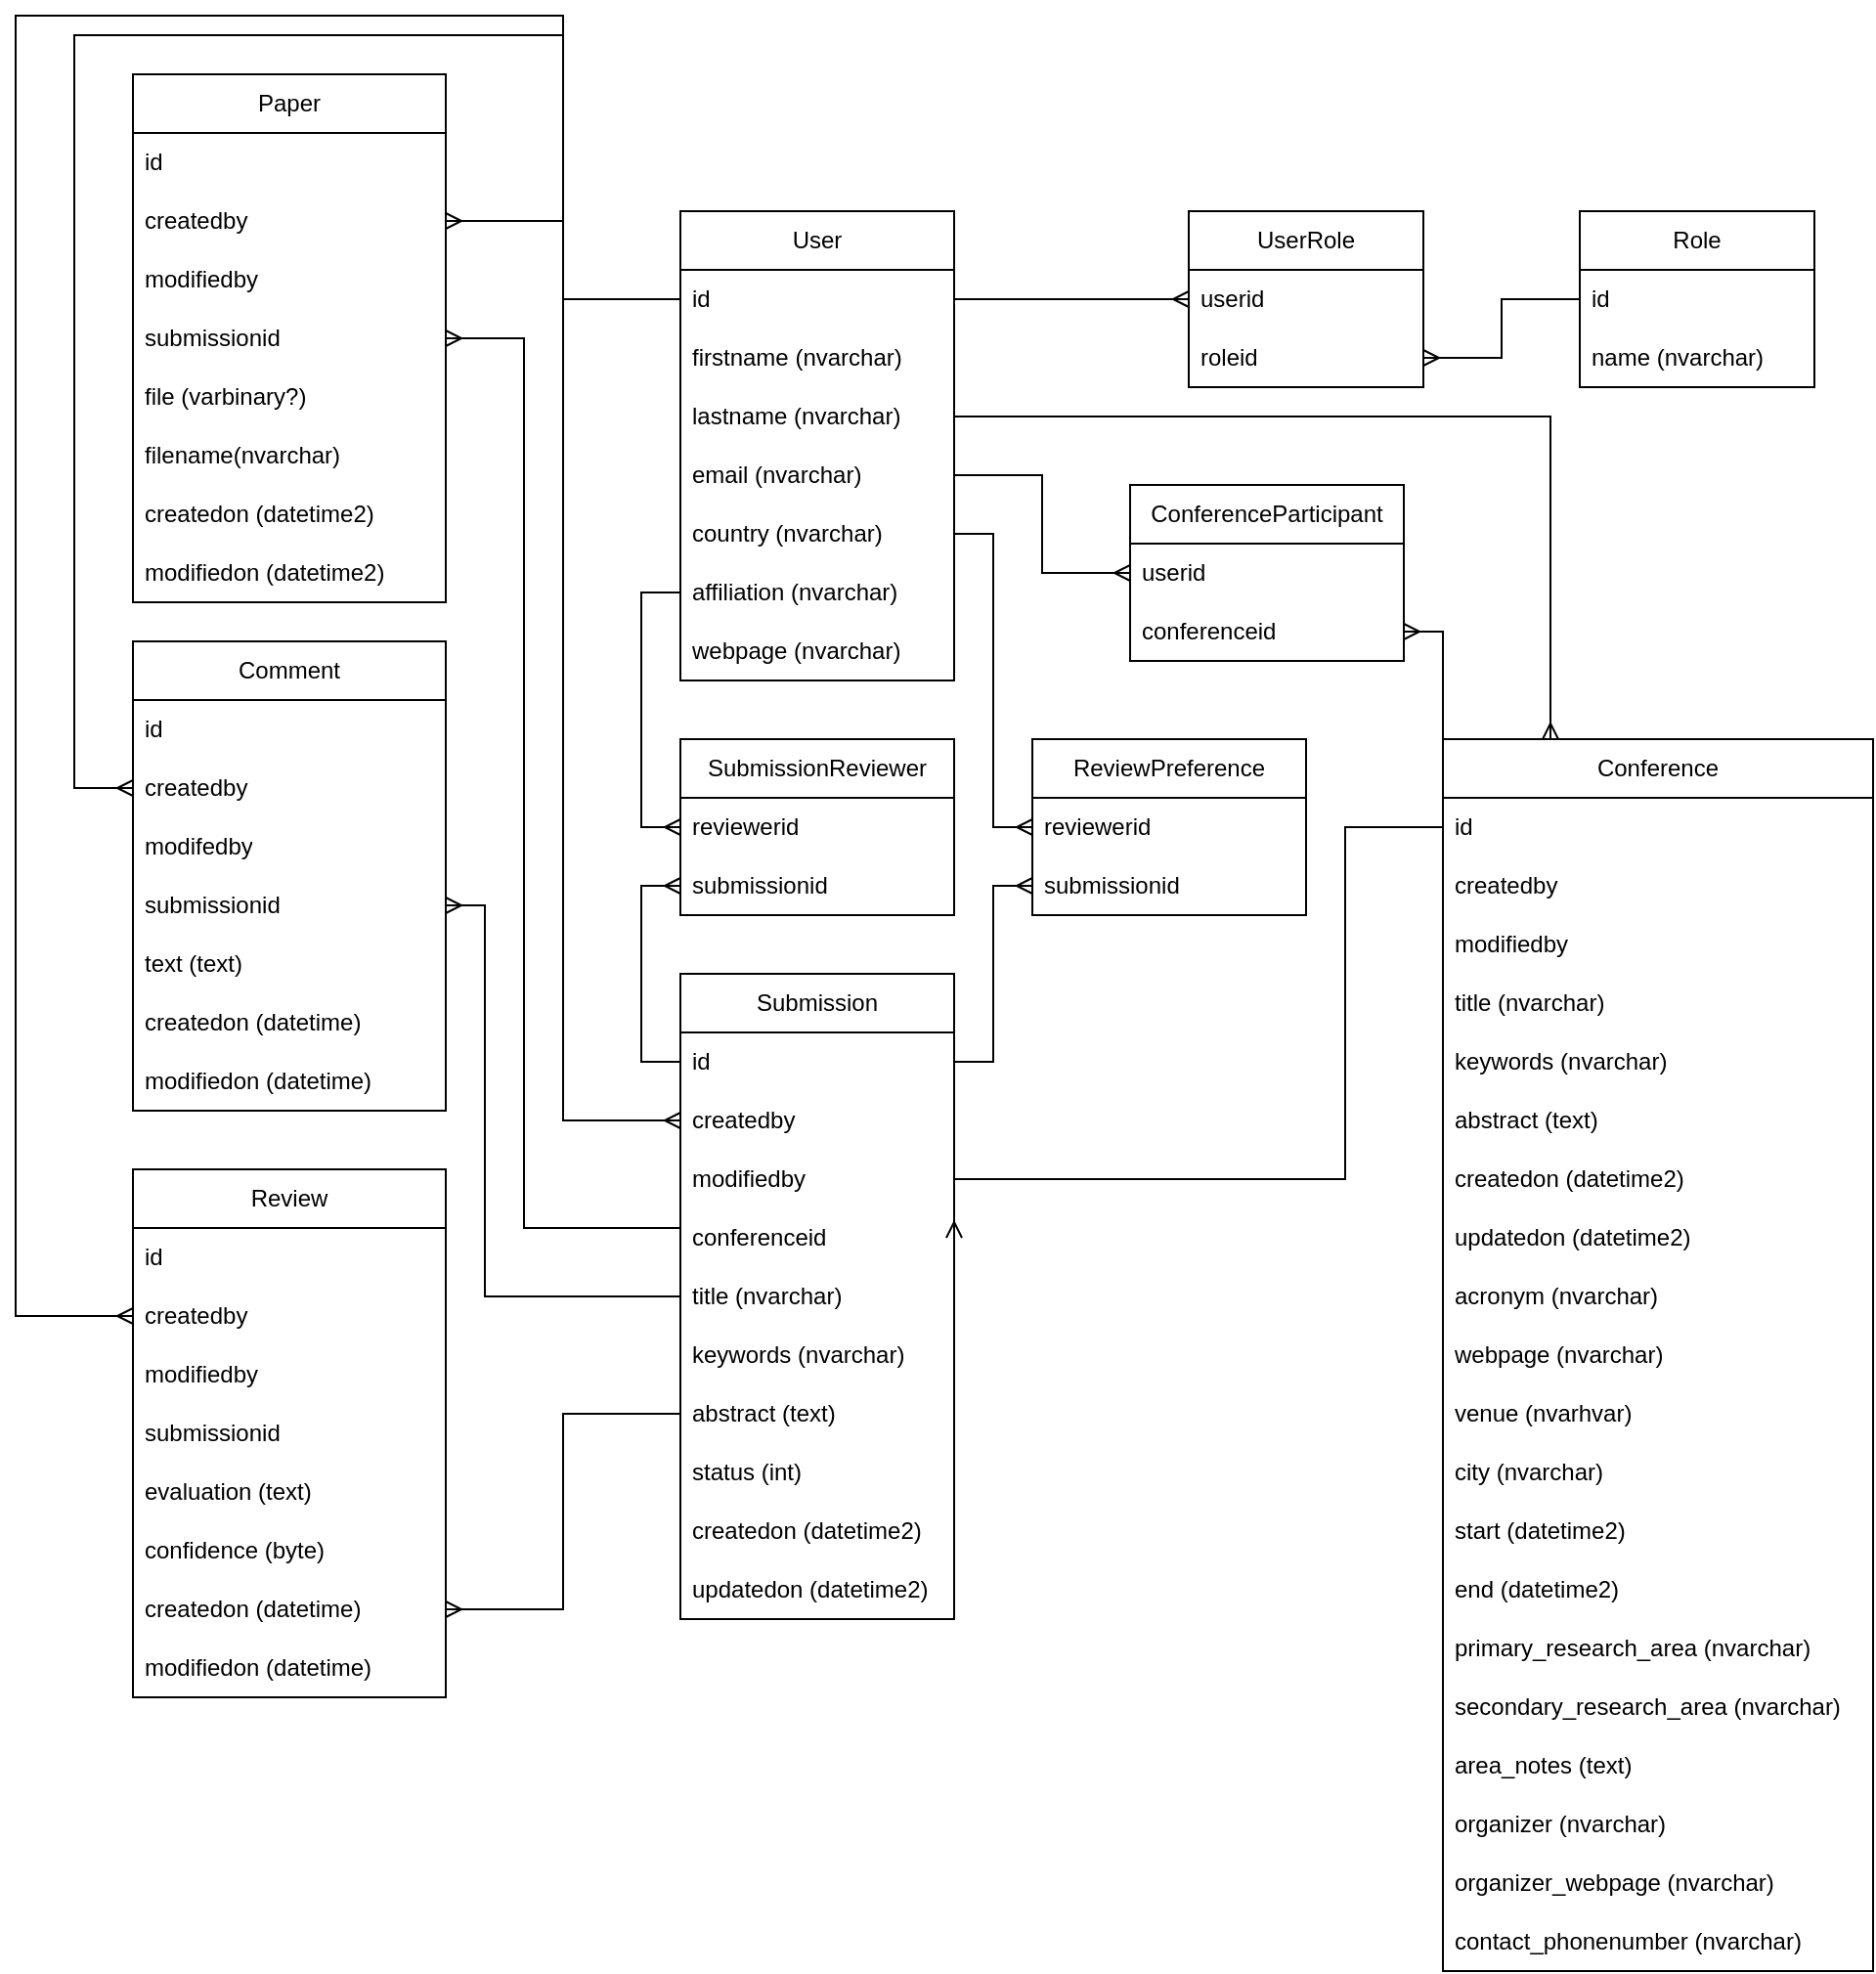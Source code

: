 <mxfile version="20.8.16" type="device"><diagram name="Страница 1" id="eE0J4DyzDair_mrawkdl"><mxGraphModel dx="2261" dy="854" grid="1" gridSize="10" guides="1" tooltips="1" connect="1" arrows="1" fold="1" page="1" pageScale="1" pageWidth="827" pageHeight="1169" math="0" shadow="0"><root><mxCell id="0"/><mxCell id="1" parent="0"/><mxCell id="pvH5RelLwVhuhWycHFTl-91" style="edgeStyle=orthogonalEdgeStyle;rounded=0;orthogonalLoop=1;jettySize=auto;html=1;exitX=0;exitY=0.5;exitDx=0;exitDy=0;entryX=0;entryY=0.5;entryDx=0;entryDy=0;endArrow=ERmany;endFill=0;" parent="1" source="pvH5RelLwVhuhWycHFTl-34" target="pvH5RelLwVhuhWycHFTl-87" edge="1"><mxGeometry relative="1" as="geometry"><Array as="points"><mxPoint x="80" y="165"/><mxPoint x="80" y="20"/><mxPoint x="-200" y="20"/><mxPoint x="-200" y="685"/></Array></mxGeometry></mxCell><mxCell id="pvH5RelLwVhuhWycHFTl-111" style="edgeStyle=orthogonalEdgeStyle;rounded=0;orthogonalLoop=1;jettySize=auto;html=1;exitX=0;exitY=0.5;exitDx=0;exitDy=0;entryX=0;entryY=0.5;entryDx=0;entryDy=0;endArrow=ERmany;endFill=0;" parent="1" source="pvH5RelLwVhuhWycHFTl-34" target="pvH5RelLwVhuhWycHFTl-106" edge="1"><mxGeometry relative="1" as="geometry"><Array as="points"><mxPoint x="80" y="165"/><mxPoint x="80" y="30"/><mxPoint x="-170" y="30"/><mxPoint x="-170" y="415"/></Array></mxGeometry></mxCell><mxCell id="pvH5RelLwVhuhWycHFTl-33" value="User" style="swimlane;fontStyle=0;childLayout=stackLayout;horizontal=1;startSize=30;horizontalStack=0;resizeParent=1;resizeParentMax=0;resizeLast=0;collapsible=1;marginBottom=0;whiteSpace=wrap;html=1;" parent="1" vertex="1"><mxGeometry x="140" y="120" width="140" height="240" as="geometry"/></mxCell><mxCell id="pvH5RelLwVhuhWycHFTl-34" value="id" style="text;strokeColor=none;fillColor=none;align=left;verticalAlign=middle;spacingLeft=4;spacingRight=4;overflow=hidden;points=[[0,0.5],[1,0.5]];portConstraint=eastwest;rotatable=0;whiteSpace=wrap;html=1;" parent="pvH5RelLwVhuhWycHFTl-33" vertex="1"><mxGeometry y="30" width="140" height="30" as="geometry"/></mxCell><mxCell id="pvH5RelLwVhuhWycHFTl-35" value="firstname&lt;span style=&quot;white-space: pre;&quot;&gt; &lt;/span&gt;(nvarchar)" style="text;strokeColor=none;fillColor=none;align=left;verticalAlign=middle;spacingLeft=4;spacingRight=4;overflow=hidden;points=[[0,0.5],[1,0.5]];portConstraint=eastwest;rotatable=0;whiteSpace=wrap;html=1;" parent="pvH5RelLwVhuhWycHFTl-33" vertex="1"><mxGeometry y="60" width="140" height="30" as="geometry"/></mxCell><mxCell id="pvH5RelLwVhuhWycHFTl-38" value="lastname (nvarchar)" style="text;strokeColor=none;fillColor=none;align=left;verticalAlign=middle;spacingLeft=4;spacingRight=4;overflow=hidden;points=[[0,0.5],[1,0.5]];portConstraint=eastwest;rotatable=0;whiteSpace=wrap;html=1;" parent="pvH5RelLwVhuhWycHFTl-33" vertex="1"><mxGeometry y="90" width="140" height="30" as="geometry"/></mxCell><mxCell id="pvH5RelLwVhuhWycHFTl-36" value="email (nvarchar)" style="text;strokeColor=none;fillColor=none;align=left;verticalAlign=middle;spacingLeft=4;spacingRight=4;overflow=hidden;points=[[0,0.5],[1,0.5]];portConstraint=eastwest;rotatable=0;whiteSpace=wrap;html=1;" parent="pvH5RelLwVhuhWycHFTl-33" vertex="1"><mxGeometry y="120" width="140" height="30" as="geometry"/></mxCell><mxCell id="pvH5RelLwVhuhWycHFTl-39" value="country (nvarchar)" style="text;strokeColor=none;fillColor=none;align=left;verticalAlign=middle;spacingLeft=4;spacingRight=4;overflow=hidden;points=[[0,0.5],[1,0.5]];portConstraint=eastwest;rotatable=0;whiteSpace=wrap;html=1;" parent="pvH5RelLwVhuhWycHFTl-33" vertex="1"><mxGeometry y="150" width="140" height="30" as="geometry"/></mxCell><mxCell id="pvH5RelLwVhuhWycHFTl-40" value="affiliation (nvarchar)" style="text;strokeColor=none;fillColor=none;align=left;verticalAlign=middle;spacingLeft=4;spacingRight=4;overflow=hidden;points=[[0,0.5],[1,0.5]];portConstraint=eastwest;rotatable=0;whiteSpace=wrap;html=1;" parent="pvH5RelLwVhuhWycHFTl-33" vertex="1"><mxGeometry y="180" width="140" height="30" as="geometry"/></mxCell><mxCell id="pvH5RelLwVhuhWycHFTl-41" value="webpage (nvarchar)" style="text;strokeColor=none;fillColor=none;align=left;verticalAlign=middle;spacingLeft=4;spacingRight=4;overflow=hidden;points=[[0,0.5],[1,0.5]];portConstraint=eastwest;rotatable=0;whiteSpace=wrap;html=1;" parent="pvH5RelLwVhuhWycHFTl-33" vertex="1"><mxGeometry y="210" width="140" height="30" as="geometry"/></mxCell><mxCell id="pvH5RelLwVhuhWycHFTl-42" value="Role" style="swimlane;fontStyle=0;childLayout=stackLayout;horizontal=1;startSize=30;horizontalStack=0;resizeParent=1;resizeParentMax=0;resizeLast=0;collapsible=1;marginBottom=0;whiteSpace=wrap;html=1;" parent="1" vertex="1"><mxGeometry x="600" y="120" width="120" height="90" as="geometry"/></mxCell><mxCell id="pvH5RelLwVhuhWycHFTl-43" value="id" style="text;strokeColor=none;fillColor=none;align=left;verticalAlign=middle;spacingLeft=4;spacingRight=4;overflow=hidden;points=[[0,0.5],[1,0.5]];portConstraint=eastwest;rotatable=0;whiteSpace=wrap;html=1;" parent="pvH5RelLwVhuhWycHFTl-42" vertex="1"><mxGeometry y="30" width="120" height="30" as="geometry"/></mxCell><mxCell id="pvH5RelLwVhuhWycHFTl-44" value="name (nvarchar)" style="text;strokeColor=none;fillColor=none;align=left;verticalAlign=middle;spacingLeft=4;spacingRight=4;overflow=hidden;points=[[0,0.5],[1,0.5]];portConstraint=eastwest;rotatable=0;whiteSpace=wrap;html=1;" parent="pvH5RelLwVhuhWycHFTl-42" vertex="1"><mxGeometry y="60" width="120" height="30" as="geometry"/></mxCell><mxCell id="pvH5RelLwVhuhWycHFTl-50" value="UserRole" style="swimlane;fontStyle=0;childLayout=stackLayout;horizontal=1;startSize=30;horizontalStack=0;resizeParent=1;resizeParentMax=0;resizeLast=0;collapsible=1;marginBottom=0;whiteSpace=wrap;html=1;" parent="1" vertex="1"><mxGeometry x="400" y="120" width="120" height="90" as="geometry"/></mxCell><mxCell id="pvH5RelLwVhuhWycHFTl-52" value="userid" style="text;strokeColor=none;fillColor=none;align=left;verticalAlign=middle;spacingLeft=4;spacingRight=4;overflow=hidden;points=[[0,0.5],[1,0.5]];portConstraint=eastwest;rotatable=0;whiteSpace=wrap;html=1;" parent="pvH5RelLwVhuhWycHFTl-50" vertex="1"><mxGeometry y="30" width="120" height="30" as="geometry"/></mxCell><mxCell id="pvH5RelLwVhuhWycHFTl-54" value="roleid" style="text;strokeColor=none;fillColor=none;align=left;verticalAlign=middle;spacingLeft=4;spacingRight=4;overflow=hidden;points=[[0,0.5],[1,0.5]];portConstraint=eastwest;rotatable=0;whiteSpace=wrap;html=1;" parent="pvH5RelLwVhuhWycHFTl-50" vertex="1"><mxGeometry y="60" width="120" height="30" as="geometry"/></mxCell><mxCell id="pvH5RelLwVhuhWycHFTl-59" value="Paper" style="swimlane;fontStyle=0;childLayout=stackLayout;horizontal=1;startSize=30;horizontalStack=0;resizeParent=1;resizeParentMax=0;resizeLast=0;collapsible=1;marginBottom=0;whiteSpace=wrap;html=1;" parent="1" vertex="1"><mxGeometry x="-140" y="50" width="160" height="270" as="geometry"/></mxCell><mxCell id="pvH5RelLwVhuhWycHFTl-60" value="id" style="text;strokeColor=none;fillColor=none;align=left;verticalAlign=middle;spacingLeft=4;spacingRight=4;overflow=hidden;points=[[0,0.5],[1,0.5]];portConstraint=eastwest;rotatable=0;whiteSpace=wrap;html=1;" parent="pvH5RelLwVhuhWycHFTl-59" vertex="1"><mxGeometry y="30" width="160" height="30" as="geometry"/></mxCell><mxCell id="pvH5RelLwVhuhWycHFTl-61" value="createdby" style="text;strokeColor=none;fillColor=none;align=left;verticalAlign=middle;spacingLeft=4;spacingRight=4;overflow=hidden;points=[[0,0.5],[1,0.5]];portConstraint=eastwest;rotatable=0;whiteSpace=wrap;html=1;" parent="pvH5RelLwVhuhWycHFTl-59" vertex="1"><mxGeometry y="60" width="160" height="30" as="geometry"/></mxCell><mxCell id="iQCINJri3EAvaDJlC5Be-1" value="modifiedby" style="text;strokeColor=none;fillColor=none;align=left;verticalAlign=middle;spacingLeft=4;spacingRight=4;overflow=hidden;points=[[0,0.5],[1,0.5]];portConstraint=eastwest;rotatable=0;whiteSpace=wrap;html=1;" parent="pvH5RelLwVhuhWycHFTl-59" vertex="1"><mxGeometry y="90" width="160" height="30" as="geometry"/></mxCell><mxCell id="pvH5RelLwVhuhWycHFTl-63" value="submissionid" style="text;strokeColor=none;fillColor=none;align=left;verticalAlign=middle;spacingLeft=4;spacingRight=4;overflow=hidden;points=[[0,0.5],[1,0.5]];portConstraint=eastwest;rotatable=0;whiteSpace=wrap;html=1;" parent="pvH5RelLwVhuhWycHFTl-59" vertex="1"><mxGeometry y="120" width="160" height="30" as="geometry"/></mxCell><mxCell id="pvH5RelLwVhuhWycHFTl-64" value="file (varbinary?)" style="text;strokeColor=none;fillColor=none;align=left;verticalAlign=middle;spacingLeft=4;spacingRight=4;overflow=hidden;points=[[0,0.5],[1,0.5]];portConstraint=eastwest;rotatable=0;whiteSpace=wrap;html=1;" parent="pvH5RelLwVhuhWycHFTl-59" vertex="1"><mxGeometry y="150" width="160" height="30" as="geometry"/></mxCell><mxCell id="ylFDYKVz6DrntQP8M8QM-1" value="filename(nvarchar)" style="text;strokeColor=none;fillColor=none;align=left;verticalAlign=middle;spacingLeft=4;spacingRight=4;overflow=hidden;points=[[0,0.5],[1,0.5]];portConstraint=eastwest;rotatable=0;whiteSpace=wrap;html=1;" vertex="1" parent="pvH5RelLwVhuhWycHFTl-59"><mxGeometry y="180" width="160" height="30" as="geometry"/></mxCell><mxCell id="pvH5RelLwVhuhWycHFTl-62" value="createdon (datetime2)" style="text;strokeColor=none;fillColor=none;align=left;verticalAlign=middle;spacingLeft=4;spacingRight=4;overflow=hidden;points=[[0,0.5],[1,0.5]];portConstraint=eastwest;rotatable=0;whiteSpace=wrap;html=1;" parent="pvH5RelLwVhuhWycHFTl-59" vertex="1"><mxGeometry y="210" width="160" height="30" as="geometry"/></mxCell><mxCell id="iQCINJri3EAvaDJlC5Be-2" value="modifiedon (datetime2)" style="text;strokeColor=none;fillColor=none;align=left;verticalAlign=middle;spacingLeft=4;spacingRight=4;overflow=hidden;points=[[0,0.5],[1,0.5]];portConstraint=eastwest;rotatable=0;whiteSpace=wrap;html=1;" parent="pvH5RelLwVhuhWycHFTl-59" vertex="1"><mxGeometry y="240" width="160" height="30" as="geometry"/></mxCell><mxCell id="pvH5RelLwVhuhWycHFTl-65" style="edgeStyle=orthogonalEdgeStyle;rounded=0;orthogonalLoop=1;jettySize=auto;html=1;exitX=0;exitY=0.5;exitDx=0;exitDy=0;entryX=1;entryY=0.5;entryDx=0;entryDy=0;endArrow=ERmany;endFill=0;" parent="1" source="pvH5RelLwVhuhWycHFTl-34" target="pvH5RelLwVhuhWycHFTl-61" edge="1"><mxGeometry relative="1" as="geometry"/></mxCell><mxCell id="pvH5RelLwVhuhWycHFTl-66" value="Submission" style="swimlane;fontStyle=0;childLayout=stackLayout;horizontal=1;startSize=30;horizontalStack=0;resizeParent=1;resizeParentMax=0;resizeLast=0;collapsible=1;marginBottom=0;whiteSpace=wrap;html=1;" parent="1" vertex="1"><mxGeometry x="140" y="510" width="140" height="330" as="geometry"/></mxCell><mxCell id="pvH5RelLwVhuhWycHFTl-67" value="id" style="text;strokeColor=none;fillColor=none;align=left;verticalAlign=middle;spacingLeft=4;spacingRight=4;overflow=hidden;points=[[0,0.5],[1,0.5]];portConstraint=eastwest;rotatable=0;whiteSpace=wrap;html=1;" parent="pvH5RelLwVhuhWycHFTl-66" vertex="1"><mxGeometry y="30" width="140" height="30" as="geometry"/></mxCell><mxCell id="pvH5RelLwVhuhWycHFTl-68" value="createdby" style="text;strokeColor=none;fillColor=none;align=left;verticalAlign=middle;spacingLeft=4;spacingRight=4;overflow=hidden;points=[[0,0.5],[1,0.5]];portConstraint=eastwest;rotatable=0;whiteSpace=wrap;html=1;" parent="pvH5RelLwVhuhWycHFTl-66" vertex="1"><mxGeometry y="60" width="140" height="30" as="geometry"/></mxCell><mxCell id="iQCINJri3EAvaDJlC5Be-7" value="modifiedby" style="text;strokeColor=none;fillColor=none;align=left;verticalAlign=middle;spacingLeft=4;spacingRight=4;overflow=hidden;points=[[0,0.5],[1,0.5]];portConstraint=eastwest;rotatable=0;whiteSpace=wrap;html=1;" parent="pvH5RelLwVhuhWycHFTl-66" vertex="1"><mxGeometry y="90" width="140" height="30" as="geometry"/></mxCell><mxCell id="pvH5RelLwVhuhWycHFTl-143" value="conferenceid" style="text;strokeColor=none;fillColor=none;align=left;verticalAlign=middle;spacingLeft=4;spacingRight=4;overflow=hidden;points=[[0,0.5],[1,0.5]];portConstraint=eastwest;rotatable=0;whiteSpace=wrap;html=1;" parent="pvH5RelLwVhuhWycHFTl-66" vertex="1"><mxGeometry y="120" width="140" height="30" as="geometry"/></mxCell><mxCell id="pvH5RelLwVhuhWycHFTl-69" value="title (nvarchar)" style="text;strokeColor=none;fillColor=none;align=left;verticalAlign=middle;spacingLeft=4;spacingRight=4;overflow=hidden;points=[[0,0.5],[1,0.5]];portConstraint=eastwest;rotatable=0;whiteSpace=wrap;html=1;" parent="pvH5RelLwVhuhWycHFTl-66" vertex="1"><mxGeometry y="150" width="140" height="30" as="geometry"/></mxCell><mxCell id="pvH5RelLwVhuhWycHFTl-70" value="keywords (nvarchar)" style="text;strokeColor=none;fillColor=none;align=left;verticalAlign=middle;spacingLeft=4;spacingRight=4;overflow=hidden;points=[[0,0.5],[1,0.5]];portConstraint=eastwest;rotatable=0;whiteSpace=wrap;html=1;" parent="pvH5RelLwVhuhWycHFTl-66" vertex="1"><mxGeometry y="180" width="140" height="30" as="geometry"/></mxCell><mxCell id="pvH5RelLwVhuhWycHFTl-71" value="abstract (text)" style="text;strokeColor=none;fillColor=none;align=left;verticalAlign=middle;spacingLeft=4;spacingRight=4;overflow=hidden;points=[[0,0.5],[1,0.5]];portConstraint=eastwest;rotatable=0;whiteSpace=wrap;html=1;" parent="pvH5RelLwVhuhWycHFTl-66" vertex="1"><mxGeometry y="210" width="140" height="30" as="geometry"/></mxCell><mxCell id="3Imj6LhvdkDw4UtO9vqE-1" value="status (int)" style="text;strokeColor=none;fillColor=none;align=left;verticalAlign=middle;spacingLeft=4;spacingRight=4;overflow=hidden;points=[[0,0.5],[1,0.5]];portConstraint=eastwest;rotatable=0;whiteSpace=wrap;html=1;" parent="pvH5RelLwVhuhWycHFTl-66" vertex="1"><mxGeometry y="240" width="140" height="30" as="geometry"/></mxCell><mxCell id="pvH5RelLwVhuhWycHFTl-72" value="createdon (datetime2)" style="text;strokeColor=none;fillColor=none;align=left;verticalAlign=middle;spacingLeft=4;spacingRight=4;overflow=hidden;points=[[0,0.5],[1,0.5]];portConstraint=eastwest;rotatable=0;whiteSpace=wrap;html=1;" parent="pvH5RelLwVhuhWycHFTl-66" vertex="1"><mxGeometry y="270" width="140" height="30" as="geometry"/></mxCell><mxCell id="pvH5RelLwVhuhWycHFTl-73" value="updatedon (datetime2)" style="text;strokeColor=none;fillColor=none;align=left;verticalAlign=middle;spacingLeft=4;spacingRight=4;overflow=hidden;points=[[0,0.5],[1,0.5]];portConstraint=eastwest;rotatable=0;whiteSpace=wrap;html=1;" parent="pvH5RelLwVhuhWycHFTl-66" vertex="1"><mxGeometry y="300" width="140" height="30" as="geometry"/></mxCell><mxCell id="pvH5RelLwVhuhWycHFTl-75" style="edgeStyle=orthogonalEdgeStyle;rounded=0;orthogonalLoop=1;jettySize=auto;html=1;exitX=0;exitY=0.5;exitDx=0;exitDy=0;entryX=1;entryY=0.5;entryDx=0;entryDy=0;endArrow=ERmany;endFill=0;" parent="1" source="pvH5RelLwVhuhWycHFTl-69" target="pvH5RelLwVhuhWycHFTl-63" edge="1"><mxGeometry relative="1" as="geometry"><Array as="points"><mxPoint x="140" y="640"/><mxPoint x="60" y="640"/><mxPoint x="60" y="185"/></Array></mxGeometry></mxCell><mxCell id="pvH5RelLwVhuhWycHFTl-76" value="SubmissionReviewer" style="swimlane;fontStyle=0;childLayout=stackLayout;horizontal=1;startSize=30;horizontalStack=0;resizeParent=1;resizeParentMax=0;resizeLast=0;collapsible=1;marginBottom=0;whiteSpace=wrap;html=1;" parent="1" vertex="1"><mxGeometry x="140" y="390" width="140" height="90" as="geometry"/></mxCell><mxCell id="pvH5RelLwVhuhWycHFTl-78" value="reviewerid" style="text;strokeColor=none;fillColor=none;align=left;verticalAlign=middle;spacingLeft=4;spacingRight=4;overflow=hidden;points=[[0,0.5],[1,0.5]];portConstraint=eastwest;rotatable=0;whiteSpace=wrap;html=1;" parent="pvH5RelLwVhuhWycHFTl-76" vertex="1"><mxGeometry y="30" width="140" height="30" as="geometry"/></mxCell><mxCell id="pvH5RelLwVhuhWycHFTl-79" value="submissionid" style="text;strokeColor=none;fillColor=none;align=left;verticalAlign=middle;spacingLeft=4;spacingRight=4;overflow=hidden;points=[[0,0.5],[1,0.5]];portConstraint=eastwest;rotatable=0;whiteSpace=wrap;html=1;" parent="pvH5RelLwVhuhWycHFTl-76" vertex="1"><mxGeometry y="60" width="140" height="30" as="geometry"/></mxCell><mxCell id="pvH5RelLwVhuhWycHFTl-85" value="Review" style="swimlane;fontStyle=0;childLayout=stackLayout;horizontal=1;startSize=30;horizontalStack=0;resizeParent=1;resizeParentMax=0;resizeLast=0;collapsible=1;marginBottom=0;whiteSpace=wrap;html=1;" parent="1" vertex="1"><mxGeometry x="-140" y="610" width="160" height="270" as="geometry"/></mxCell><mxCell id="pvH5RelLwVhuhWycHFTl-86" value="id" style="text;strokeColor=none;fillColor=none;align=left;verticalAlign=middle;spacingLeft=4;spacingRight=4;overflow=hidden;points=[[0,0.5],[1,0.5]];portConstraint=eastwest;rotatable=0;whiteSpace=wrap;html=1;" parent="pvH5RelLwVhuhWycHFTl-85" vertex="1"><mxGeometry y="30" width="160" height="30" as="geometry"/></mxCell><mxCell id="pvH5RelLwVhuhWycHFTl-87" value="createdby" style="text;strokeColor=none;fillColor=none;align=left;verticalAlign=middle;spacingLeft=4;spacingRight=4;overflow=hidden;points=[[0,0.5],[1,0.5]];portConstraint=eastwest;rotatable=0;whiteSpace=wrap;html=1;" parent="pvH5RelLwVhuhWycHFTl-85" vertex="1"><mxGeometry y="60" width="160" height="30" as="geometry"/></mxCell><mxCell id="iQCINJri3EAvaDJlC5Be-5" value="modifiedby" style="text;strokeColor=none;fillColor=none;align=left;verticalAlign=middle;spacingLeft=4;spacingRight=4;overflow=hidden;points=[[0,0.5],[1,0.5]];portConstraint=eastwest;rotatable=0;whiteSpace=wrap;html=1;" parent="pvH5RelLwVhuhWycHFTl-85" vertex="1"><mxGeometry y="90" width="160" height="30" as="geometry"/></mxCell><mxCell id="pvH5RelLwVhuhWycHFTl-88" value="submissionid" style="text;strokeColor=none;fillColor=none;align=left;verticalAlign=middle;spacingLeft=4;spacingRight=4;overflow=hidden;points=[[0,0.5],[1,0.5]];portConstraint=eastwest;rotatable=0;whiteSpace=wrap;html=1;" parent="pvH5RelLwVhuhWycHFTl-85" vertex="1"><mxGeometry y="120" width="160" height="30" as="geometry"/></mxCell><mxCell id="pvH5RelLwVhuhWycHFTl-92" value="evaluation (text)" style="text;strokeColor=none;fillColor=none;align=left;verticalAlign=middle;spacingLeft=4;spacingRight=4;overflow=hidden;points=[[0,0.5],[1,0.5]];portConstraint=eastwest;rotatable=0;whiteSpace=wrap;html=1;" parent="pvH5RelLwVhuhWycHFTl-85" vertex="1"><mxGeometry y="150" width="160" height="30" as="geometry"/></mxCell><mxCell id="pvH5RelLwVhuhWycHFTl-93" value="confidence (byte)" style="text;strokeColor=none;fillColor=none;align=left;verticalAlign=middle;spacingLeft=4;spacingRight=4;overflow=hidden;points=[[0,0.5],[1,0.5]];portConstraint=eastwest;rotatable=0;whiteSpace=wrap;html=1;" parent="pvH5RelLwVhuhWycHFTl-85" vertex="1"><mxGeometry y="180" width="160" height="30" as="geometry"/></mxCell><mxCell id="pvH5RelLwVhuhWycHFTl-90" value="createdon (datetime)" style="text;strokeColor=none;fillColor=none;align=left;verticalAlign=middle;spacingLeft=4;spacingRight=4;overflow=hidden;points=[[0,0.5],[1,0.5]];portConstraint=eastwest;rotatable=0;whiteSpace=wrap;html=1;" parent="pvH5RelLwVhuhWycHFTl-85" vertex="1"><mxGeometry y="210" width="160" height="30" as="geometry"/></mxCell><mxCell id="iQCINJri3EAvaDJlC5Be-6" value="modifiedon (datetime)" style="text;strokeColor=none;fillColor=none;align=left;verticalAlign=middle;spacingLeft=4;spacingRight=4;overflow=hidden;points=[[0,0.5],[1,0.5]];portConstraint=eastwest;rotatable=0;whiteSpace=wrap;html=1;" parent="pvH5RelLwVhuhWycHFTl-85" vertex="1"><mxGeometry y="240" width="160" height="30" as="geometry"/></mxCell><mxCell id="pvH5RelLwVhuhWycHFTl-95" style="edgeStyle=orthogonalEdgeStyle;rounded=0;orthogonalLoop=1;jettySize=auto;html=1;exitX=0;exitY=0.5;exitDx=0;exitDy=0;endArrow=ERmany;endFill=0;" parent="1" source="pvH5RelLwVhuhWycHFTl-73" edge="1"><mxGeometry relative="1" as="geometry"><Array as="points"><mxPoint x="140" y="735"/><mxPoint x="80" y="735"/><mxPoint x="80" y="835"/></Array><mxPoint x="20" y="835" as="targetPoint"/></mxGeometry></mxCell><mxCell id="pvH5RelLwVhuhWycHFTl-104" value="Comment" style="swimlane;fontStyle=0;childLayout=stackLayout;horizontal=1;startSize=30;horizontalStack=0;resizeParent=1;resizeParentMax=0;resizeLast=0;collapsible=1;marginBottom=0;whiteSpace=wrap;html=1;" parent="1" vertex="1"><mxGeometry x="-140" y="340" width="160" height="240" as="geometry"/></mxCell><mxCell id="pvH5RelLwVhuhWycHFTl-105" value="id" style="text;strokeColor=none;fillColor=none;align=left;verticalAlign=middle;spacingLeft=4;spacingRight=4;overflow=hidden;points=[[0,0.5],[1,0.5]];portConstraint=eastwest;rotatable=0;whiteSpace=wrap;html=1;" parent="pvH5RelLwVhuhWycHFTl-104" vertex="1"><mxGeometry y="30" width="160" height="30" as="geometry"/></mxCell><mxCell id="pvH5RelLwVhuhWycHFTl-106" value="createdby" style="text;strokeColor=none;fillColor=none;align=left;verticalAlign=middle;spacingLeft=4;spacingRight=4;overflow=hidden;points=[[0,0.5],[1,0.5]];portConstraint=eastwest;rotatable=0;whiteSpace=wrap;html=1;" parent="pvH5RelLwVhuhWycHFTl-104" vertex="1"><mxGeometry y="60" width="160" height="30" as="geometry"/></mxCell><mxCell id="iQCINJri3EAvaDJlC5Be-3" value="modifedby" style="text;strokeColor=none;fillColor=none;align=left;verticalAlign=middle;spacingLeft=4;spacingRight=4;overflow=hidden;points=[[0,0.5],[1,0.5]];portConstraint=eastwest;rotatable=0;whiteSpace=wrap;html=1;" parent="pvH5RelLwVhuhWycHFTl-104" vertex="1"><mxGeometry y="90" width="160" height="30" as="geometry"/></mxCell><mxCell id="pvH5RelLwVhuhWycHFTl-107" value="submissionid" style="text;strokeColor=none;fillColor=none;align=left;verticalAlign=middle;spacingLeft=4;spacingRight=4;overflow=hidden;points=[[0,0.5],[1,0.5]];portConstraint=eastwest;rotatable=0;whiteSpace=wrap;html=1;" parent="pvH5RelLwVhuhWycHFTl-104" vertex="1"><mxGeometry y="120" width="160" height="30" as="geometry"/></mxCell><mxCell id="pvH5RelLwVhuhWycHFTl-109" value="text (text)" style="text;strokeColor=none;fillColor=none;align=left;verticalAlign=middle;spacingLeft=4;spacingRight=4;overflow=hidden;points=[[0,0.5],[1,0.5]];portConstraint=eastwest;rotatable=0;whiteSpace=wrap;html=1;" parent="pvH5RelLwVhuhWycHFTl-104" vertex="1"><mxGeometry y="150" width="160" height="30" as="geometry"/></mxCell><mxCell id="pvH5RelLwVhuhWycHFTl-108" value="createdon (datetime)" style="text;strokeColor=none;fillColor=none;align=left;verticalAlign=middle;spacingLeft=4;spacingRight=4;overflow=hidden;points=[[0,0.5],[1,0.5]];portConstraint=eastwest;rotatable=0;whiteSpace=wrap;html=1;" parent="pvH5RelLwVhuhWycHFTl-104" vertex="1"><mxGeometry y="180" width="160" height="30" as="geometry"/></mxCell><mxCell id="iQCINJri3EAvaDJlC5Be-4" value="modifiedon (datetime)" style="text;strokeColor=none;fillColor=none;align=left;verticalAlign=middle;spacingLeft=4;spacingRight=4;overflow=hidden;points=[[0,0.5],[1,0.5]];portConstraint=eastwest;rotatable=0;whiteSpace=wrap;html=1;" parent="pvH5RelLwVhuhWycHFTl-104" vertex="1"><mxGeometry y="210" width="160" height="30" as="geometry"/></mxCell><mxCell id="pvH5RelLwVhuhWycHFTl-112" style="edgeStyle=orthogonalEdgeStyle;rounded=0;orthogonalLoop=1;jettySize=auto;html=1;exitX=0;exitY=0.5;exitDx=0;exitDy=0;entryX=1;entryY=0.5;entryDx=0;entryDy=0;endArrow=ERmany;endFill=0;" parent="1" source="pvH5RelLwVhuhWycHFTl-71" target="pvH5RelLwVhuhWycHFTl-107" edge="1"><mxGeometry relative="1" as="geometry"><Array as="points"><mxPoint x="140" y="675"/><mxPoint x="40" y="675"/><mxPoint x="40" y="475"/></Array></mxGeometry></mxCell><mxCell id="pvH5RelLwVhuhWycHFTl-113" style="edgeStyle=orthogonalEdgeStyle;rounded=0;orthogonalLoop=1;jettySize=auto;html=1;exitX=0;exitY=0.5;exitDx=0;exitDy=0;entryX=0;entryY=0.5;entryDx=0;entryDy=0;endArrow=ERmany;endFill=0;" parent="1" source="pvH5RelLwVhuhWycHFTl-34" target="pvH5RelLwVhuhWycHFTl-68" edge="1"><mxGeometry relative="1" as="geometry"><Array as="points"><mxPoint x="80" y="165"/><mxPoint x="80" y="585"/></Array></mxGeometry></mxCell><mxCell id="3Imj6LhvdkDw4UtO9vqE-8" style="edgeStyle=orthogonalEdgeStyle;rounded=0;orthogonalLoop=1;jettySize=auto;html=1;exitX=0;exitY=0;exitDx=0;exitDy=0;endArrow=ERmany;endFill=0;" parent="1" source="pvH5RelLwVhuhWycHFTl-116" target="3Imj6LhvdkDw4UtO9vqE-4" edge="1"><mxGeometry relative="1" as="geometry"/></mxCell><mxCell id="pvH5RelLwVhuhWycHFTl-116" value="Conference" style="swimlane;fontStyle=0;childLayout=stackLayout;horizontal=1;startSize=30;horizontalStack=0;resizeParent=1;resizeParentMax=0;resizeLast=0;collapsible=1;marginBottom=0;whiteSpace=wrap;html=1;" parent="1" vertex="1"><mxGeometry x="530" y="390" width="220" height="630" as="geometry"/></mxCell><mxCell id="pvH5RelLwVhuhWycHFTl-117" value="id" style="text;strokeColor=none;fillColor=none;align=left;verticalAlign=middle;spacingLeft=4;spacingRight=4;overflow=hidden;points=[[0,0.5],[1,0.5]];portConstraint=eastwest;rotatable=0;whiteSpace=wrap;html=1;" parent="pvH5RelLwVhuhWycHFTl-116" vertex="1"><mxGeometry y="30" width="220" height="30" as="geometry"/></mxCell><mxCell id="pvH5RelLwVhuhWycHFTl-118" value="createdby" style="text;strokeColor=none;fillColor=none;align=left;verticalAlign=middle;spacingLeft=4;spacingRight=4;overflow=hidden;points=[[0,0.5],[1,0.5]];portConstraint=eastwest;rotatable=0;whiteSpace=wrap;html=1;" parent="pvH5RelLwVhuhWycHFTl-116" vertex="1"><mxGeometry y="60" width="220" height="30" as="geometry"/></mxCell><mxCell id="iQCINJri3EAvaDJlC5Be-8" value="modifiedby" style="text;strokeColor=none;fillColor=none;align=left;verticalAlign=middle;spacingLeft=4;spacingRight=4;overflow=hidden;points=[[0,0.5],[1,0.5]];portConstraint=eastwest;rotatable=0;whiteSpace=wrap;html=1;" parent="pvH5RelLwVhuhWycHFTl-116" vertex="1"><mxGeometry y="90" width="220" height="30" as="geometry"/></mxCell><mxCell id="pvH5RelLwVhuhWycHFTl-119" value="title (nvarchar)" style="text;strokeColor=none;fillColor=none;align=left;verticalAlign=middle;spacingLeft=4;spacingRight=4;overflow=hidden;points=[[0,0.5],[1,0.5]];portConstraint=eastwest;rotatable=0;whiteSpace=wrap;html=1;" parent="pvH5RelLwVhuhWycHFTl-116" vertex="1"><mxGeometry y="120" width="220" height="30" as="geometry"/></mxCell><mxCell id="pvH5RelLwVhuhWycHFTl-120" value="keywords (nvarchar)" style="text;strokeColor=none;fillColor=none;align=left;verticalAlign=middle;spacingLeft=4;spacingRight=4;overflow=hidden;points=[[0,0.5],[1,0.5]];portConstraint=eastwest;rotatable=0;whiteSpace=wrap;html=1;" parent="pvH5RelLwVhuhWycHFTl-116" vertex="1"><mxGeometry y="150" width="220" height="30" as="geometry"/></mxCell><mxCell id="pvH5RelLwVhuhWycHFTl-121" value="abstract (text)" style="text;strokeColor=none;fillColor=none;align=left;verticalAlign=middle;spacingLeft=4;spacingRight=4;overflow=hidden;points=[[0,0.5],[1,0.5]];portConstraint=eastwest;rotatable=0;whiteSpace=wrap;html=1;" parent="pvH5RelLwVhuhWycHFTl-116" vertex="1"><mxGeometry y="180" width="220" height="30" as="geometry"/></mxCell><mxCell id="pvH5RelLwVhuhWycHFTl-122" value="createdon (datetime2)" style="text;strokeColor=none;fillColor=none;align=left;verticalAlign=middle;spacingLeft=4;spacingRight=4;overflow=hidden;points=[[0,0.5],[1,0.5]];portConstraint=eastwest;rotatable=0;whiteSpace=wrap;html=1;" parent="pvH5RelLwVhuhWycHFTl-116" vertex="1"><mxGeometry y="210" width="220" height="30" as="geometry"/></mxCell><mxCell id="pvH5RelLwVhuhWycHFTl-123" value="updatedon (datetime2)" style="text;strokeColor=none;fillColor=none;align=left;verticalAlign=middle;spacingLeft=4;spacingRight=4;overflow=hidden;points=[[0,0.5],[1,0.5]];portConstraint=eastwest;rotatable=0;whiteSpace=wrap;html=1;" parent="pvH5RelLwVhuhWycHFTl-116" vertex="1"><mxGeometry y="240" width="220" height="30" as="geometry"/></mxCell><mxCell id="pvH5RelLwVhuhWycHFTl-125" value="acronym (nvarchar)" style="text;strokeColor=none;fillColor=none;align=left;verticalAlign=middle;spacingLeft=4;spacingRight=4;overflow=hidden;points=[[0,0.5],[1,0.5]];portConstraint=eastwest;rotatable=0;whiteSpace=wrap;html=1;" parent="pvH5RelLwVhuhWycHFTl-116" vertex="1"><mxGeometry y="270" width="220" height="30" as="geometry"/></mxCell><mxCell id="pvH5RelLwVhuhWycHFTl-126" value="webpage (nvarchar)" style="text;strokeColor=none;fillColor=none;align=left;verticalAlign=middle;spacingLeft=4;spacingRight=4;overflow=hidden;points=[[0,0.5],[1,0.5]];portConstraint=eastwest;rotatable=0;whiteSpace=wrap;html=1;" parent="pvH5RelLwVhuhWycHFTl-116" vertex="1"><mxGeometry y="300" width="220" height="30" as="geometry"/></mxCell><mxCell id="pvH5RelLwVhuhWycHFTl-127" value="venue (nvarhvar)" style="text;strokeColor=none;fillColor=none;align=left;verticalAlign=middle;spacingLeft=4;spacingRight=4;overflow=hidden;points=[[0,0.5],[1,0.5]];portConstraint=eastwest;rotatable=0;whiteSpace=wrap;html=1;" parent="pvH5RelLwVhuhWycHFTl-116" vertex="1"><mxGeometry y="330" width="220" height="30" as="geometry"/></mxCell><mxCell id="pvH5RelLwVhuhWycHFTl-128" value="city (nvarchar)" style="text;strokeColor=none;fillColor=none;align=left;verticalAlign=middle;spacingLeft=4;spacingRight=4;overflow=hidden;points=[[0,0.5],[1,0.5]];portConstraint=eastwest;rotatable=0;whiteSpace=wrap;html=1;" parent="pvH5RelLwVhuhWycHFTl-116" vertex="1"><mxGeometry y="360" width="220" height="30" as="geometry"/></mxCell><mxCell id="pvH5RelLwVhuhWycHFTl-129" value="start (datetime2)" style="text;strokeColor=none;fillColor=none;align=left;verticalAlign=middle;spacingLeft=4;spacingRight=4;overflow=hidden;points=[[0,0.5],[1,0.5]];portConstraint=eastwest;rotatable=0;whiteSpace=wrap;html=1;" parent="pvH5RelLwVhuhWycHFTl-116" vertex="1"><mxGeometry y="390" width="220" height="30" as="geometry"/></mxCell><mxCell id="pvH5RelLwVhuhWycHFTl-130" value="end (datetime2)" style="text;strokeColor=none;fillColor=none;align=left;verticalAlign=middle;spacingLeft=4;spacingRight=4;overflow=hidden;points=[[0,0.5],[1,0.5]];portConstraint=eastwest;rotatable=0;whiteSpace=wrap;html=1;" parent="pvH5RelLwVhuhWycHFTl-116" vertex="1"><mxGeometry y="420" width="220" height="30" as="geometry"/></mxCell><mxCell id="pvH5RelLwVhuhWycHFTl-131" value="primary_research_area (nvarchar)" style="text;strokeColor=none;fillColor=none;align=left;verticalAlign=middle;spacingLeft=4;spacingRight=4;overflow=hidden;points=[[0,0.5],[1,0.5]];portConstraint=eastwest;rotatable=0;whiteSpace=wrap;html=1;" parent="pvH5RelLwVhuhWycHFTl-116" vertex="1"><mxGeometry y="450" width="220" height="30" as="geometry"/></mxCell><mxCell id="pvH5RelLwVhuhWycHFTl-132" value="secondary_research_area (nvarchar)" style="text;strokeColor=none;fillColor=none;align=left;verticalAlign=middle;spacingLeft=4;spacingRight=4;overflow=hidden;points=[[0,0.5],[1,0.5]];portConstraint=eastwest;rotatable=0;whiteSpace=wrap;html=1;" parent="pvH5RelLwVhuhWycHFTl-116" vertex="1"><mxGeometry y="480" width="220" height="30" as="geometry"/></mxCell><mxCell id="pvH5RelLwVhuhWycHFTl-133" value="area_notes (text)" style="text;strokeColor=none;fillColor=none;align=left;verticalAlign=middle;spacingLeft=4;spacingRight=4;overflow=hidden;points=[[0,0.5],[1,0.5]];portConstraint=eastwest;rotatable=0;whiteSpace=wrap;html=1;" parent="pvH5RelLwVhuhWycHFTl-116" vertex="1"><mxGeometry y="510" width="220" height="30" as="geometry"/></mxCell><mxCell id="pvH5RelLwVhuhWycHFTl-134" value="organizer (nvarchar)" style="text;strokeColor=none;fillColor=none;align=left;verticalAlign=middle;spacingLeft=4;spacingRight=4;overflow=hidden;points=[[0,0.5],[1,0.5]];portConstraint=eastwest;rotatable=0;whiteSpace=wrap;html=1;" parent="pvH5RelLwVhuhWycHFTl-116" vertex="1"><mxGeometry y="540" width="220" height="30" as="geometry"/></mxCell><mxCell id="pvH5RelLwVhuhWycHFTl-135" value="organizer_webpage (nvarchar)" style="text;strokeColor=none;fillColor=none;align=left;verticalAlign=middle;spacingLeft=4;spacingRight=4;overflow=hidden;points=[[0,0.5],[1,0.5]];portConstraint=eastwest;rotatable=0;whiteSpace=wrap;html=1;" parent="pvH5RelLwVhuhWycHFTl-116" vertex="1"><mxGeometry y="570" width="220" height="30" as="geometry"/></mxCell><mxCell id="pvH5RelLwVhuhWycHFTl-136" value="contact_phonenumber (nvarchar)" style="text;strokeColor=none;fillColor=none;align=left;verticalAlign=middle;spacingLeft=4;spacingRight=4;overflow=hidden;points=[[0,0.5],[1,0.5]];portConstraint=eastwest;rotatable=0;whiteSpace=wrap;html=1;" parent="pvH5RelLwVhuhWycHFTl-116" vertex="1"><mxGeometry y="600" width="220" height="30" as="geometry"/></mxCell><mxCell id="pvH5RelLwVhuhWycHFTl-138" style="edgeStyle=orthogonalEdgeStyle;rounded=0;orthogonalLoop=1;jettySize=auto;html=1;exitX=1;exitY=0.5;exitDx=0;exitDy=0;entryX=0.25;entryY=0;entryDx=0;entryDy=0;endArrow=ERmany;endFill=0;" parent="1" source="pvH5RelLwVhuhWycHFTl-38" target="pvH5RelLwVhuhWycHFTl-116" edge="1"><mxGeometry relative="1" as="geometry"/></mxCell><mxCell id="pvH5RelLwVhuhWycHFTl-139" style="edgeStyle=orthogonalEdgeStyle;rounded=0;orthogonalLoop=1;jettySize=auto;html=1;exitX=1;exitY=0.5;exitDx=0;exitDy=0;entryX=0;entryY=0.5;entryDx=0;entryDy=0;endArrow=ERmany;endFill=0;" parent="1" source="pvH5RelLwVhuhWycHFTl-34" target="pvH5RelLwVhuhWycHFTl-52" edge="1"><mxGeometry relative="1" as="geometry"/></mxCell><mxCell id="pvH5RelLwVhuhWycHFTl-140" style="edgeStyle=orthogonalEdgeStyle;rounded=0;orthogonalLoop=1;jettySize=auto;html=1;exitX=0;exitY=0.5;exitDx=0;exitDy=0;entryX=1;entryY=0.5;entryDx=0;entryDy=0;endArrow=ERmany;endFill=0;" parent="1" source="pvH5RelLwVhuhWycHFTl-43" target="pvH5RelLwVhuhWycHFTl-54" edge="1"><mxGeometry relative="1" as="geometry"/></mxCell><mxCell id="pvH5RelLwVhuhWycHFTl-141" style="edgeStyle=orthogonalEdgeStyle;rounded=0;orthogonalLoop=1;jettySize=auto;html=1;exitX=0;exitY=0.5;exitDx=0;exitDy=0;entryX=0;entryY=0.5;entryDx=0;entryDy=0;endArrow=ERmany;endFill=0;" parent="1" source="pvH5RelLwVhuhWycHFTl-67" target="pvH5RelLwVhuhWycHFTl-79" edge="1"><mxGeometry relative="1" as="geometry"/></mxCell><mxCell id="pvH5RelLwVhuhWycHFTl-142" style="edgeStyle=orthogonalEdgeStyle;rounded=0;orthogonalLoop=1;jettySize=auto;html=1;exitX=0;exitY=0.5;exitDx=0;exitDy=0;entryX=0;entryY=0.5;entryDx=0;entryDy=0;endArrow=ERmany;endFill=0;" parent="1" source="pvH5RelLwVhuhWycHFTl-40" target="pvH5RelLwVhuhWycHFTl-78" edge="1"><mxGeometry relative="1" as="geometry"/></mxCell><mxCell id="pvH5RelLwVhuhWycHFTl-144" style="edgeStyle=orthogonalEdgeStyle;rounded=0;orthogonalLoop=1;jettySize=auto;html=1;exitX=0;exitY=0.5;exitDx=0;exitDy=0;entryX=1;entryY=0.5;entryDx=0;entryDy=0;endArrow=ERmany;endFill=0;" parent="1" source="pvH5RelLwVhuhWycHFTl-117" target="pvH5RelLwVhuhWycHFTl-143" edge="1"><mxGeometry relative="1" as="geometry"><Array as="points"><mxPoint x="480" y="435"/><mxPoint x="480" y="615"/></Array></mxGeometry></mxCell><mxCell id="pvH5RelLwVhuhWycHFTl-145" value="ReviewPreference" style="swimlane;fontStyle=0;childLayout=stackLayout;horizontal=1;startSize=30;horizontalStack=0;resizeParent=1;resizeParentMax=0;resizeLast=0;collapsible=1;marginBottom=0;whiteSpace=wrap;html=1;" parent="1" vertex="1"><mxGeometry x="320" y="390" width="140" height="90" as="geometry"/></mxCell><mxCell id="pvH5RelLwVhuhWycHFTl-146" value="reviewerid" style="text;strokeColor=none;fillColor=none;align=left;verticalAlign=middle;spacingLeft=4;spacingRight=4;overflow=hidden;points=[[0,0.5],[1,0.5]];portConstraint=eastwest;rotatable=0;whiteSpace=wrap;html=1;" parent="pvH5RelLwVhuhWycHFTl-145" vertex="1"><mxGeometry y="30" width="140" height="30" as="geometry"/></mxCell><mxCell id="pvH5RelLwVhuhWycHFTl-147" value="submissionid" style="text;strokeColor=none;fillColor=none;align=left;verticalAlign=middle;spacingLeft=4;spacingRight=4;overflow=hidden;points=[[0,0.5],[1,0.5]];portConstraint=eastwest;rotatable=0;whiteSpace=wrap;html=1;" parent="pvH5RelLwVhuhWycHFTl-145" vertex="1"><mxGeometry y="60" width="140" height="30" as="geometry"/></mxCell><mxCell id="pvH5RelLwVhuhWycHFTl-148" style="edgeStyle=orthogonalEdgeStyle;rounded=0;orthogonalLoop=1;jettySize=auto;html=1;exitX=1;exitY=0.5;exitDx=0;exitDy=0;entryX=0;entryY=0.5;entryDx=0;entryDy=0;endArrow=ERmany;endFill=0;" parent="1" source="pvH5RelLwVhuhWycHFTl-39" target="pvH5RelLwVhuhWycHFTl-146" edge="1"><mxGeometry relative="1" as="geometry"/></mxCell><mxCell id="pvH5RelLwVhuhWycHFTl-149" style="edgeStyle=orthogonalEdgeStyle;rounded=0;orthogonalLoop=1;jettySize=auto;html=1;exitX=1;exitY=0.5;exitDx=0;exitDy=0;entryX=0;entryY=0.5;entryDx=0;entryDy=0;endArrow=ERmany;endFill=0;" parent="1" source="pvH5RelLwVhuhWycHFTl-67" target="pvH5RelLwVhuhWycHFTl-147" edge="1"><mxGeometry relative="1" as="geometry"/></mxCell><mxCell id="3Imj6LhvdkDw4UtO9vqE-2" value="ConferenceParticipant" style="swimlane;fontStyle=0;childLayout=stackLayout;horizontal=1;startSize=30;horizontalStack=0;resizeParent=1;resizeParentMax=0;resizeLast=0;collapsible=1;marginBottom=0;whiteSpace=wrap;html=1;" parent="1" vertex="1"><mxGeometry x="370" y="260" width="140" height="90" as="geometry"/></mxCell><mxCell id="3Imj6LhvdkDw4UtO9vqE-3" value="userid" style="text;strokeColor=none;fillColor=none;align=left;verticalAlign=middle;spacingLeft=4;spacingRight=4;overflow=hidden;points=[[0,0.5],[1,0.5]];portConstraint=eastwest;rotatable=0;whiteSpace=wrap;html=1;" parent="3Imj6LhvdkDw4UtO9vqE-2" vertex="1"><mxGeometry y="30" width="140" height="30" as="geometry"/></mxCell><mxCell id="3Imj6LhvdkDw4UtO9vqE-4" value="conferenceid" style="text;strokeColor=none;fillColor=none;align=left;verticalAlign=middle;spacingLeft=4;spacingRight=4;overflow=hidden;points=[[0,0.5],[1,0.5]];portConstraint=eastwest;rotatable=0;whiteSpace=wrap;html=1;" parent="3Imj6LhvdkDw4UtO9vqE-2" vertex="1"><mxGeometry y="60" width="140" height="30" as="geometry"/></mxCell><mxCell id="3Imj6LhvdkDw4UtO9vqE-5" style="edgeStyle=orthogonalEdgeStyle;rounded=0;orthogonalLoop=1;jettySize=auto;html=1;exitX=1;exitY=0.5;exitDx=0;exitDy=0;entryX=0;entryY=0.5;entryDx=0;entryDy=0;endArrow=ERmany;endFill=0;" parent="1" source="pvH5RelLwVhuhWycHFTl-36" target="3Imj6LhvdkDw4UtO9vqE-3" edge="1"><mxGeometry relative="1" as="geometry"/></mxCell></root></mxGraphModel></diagram></mxfile>